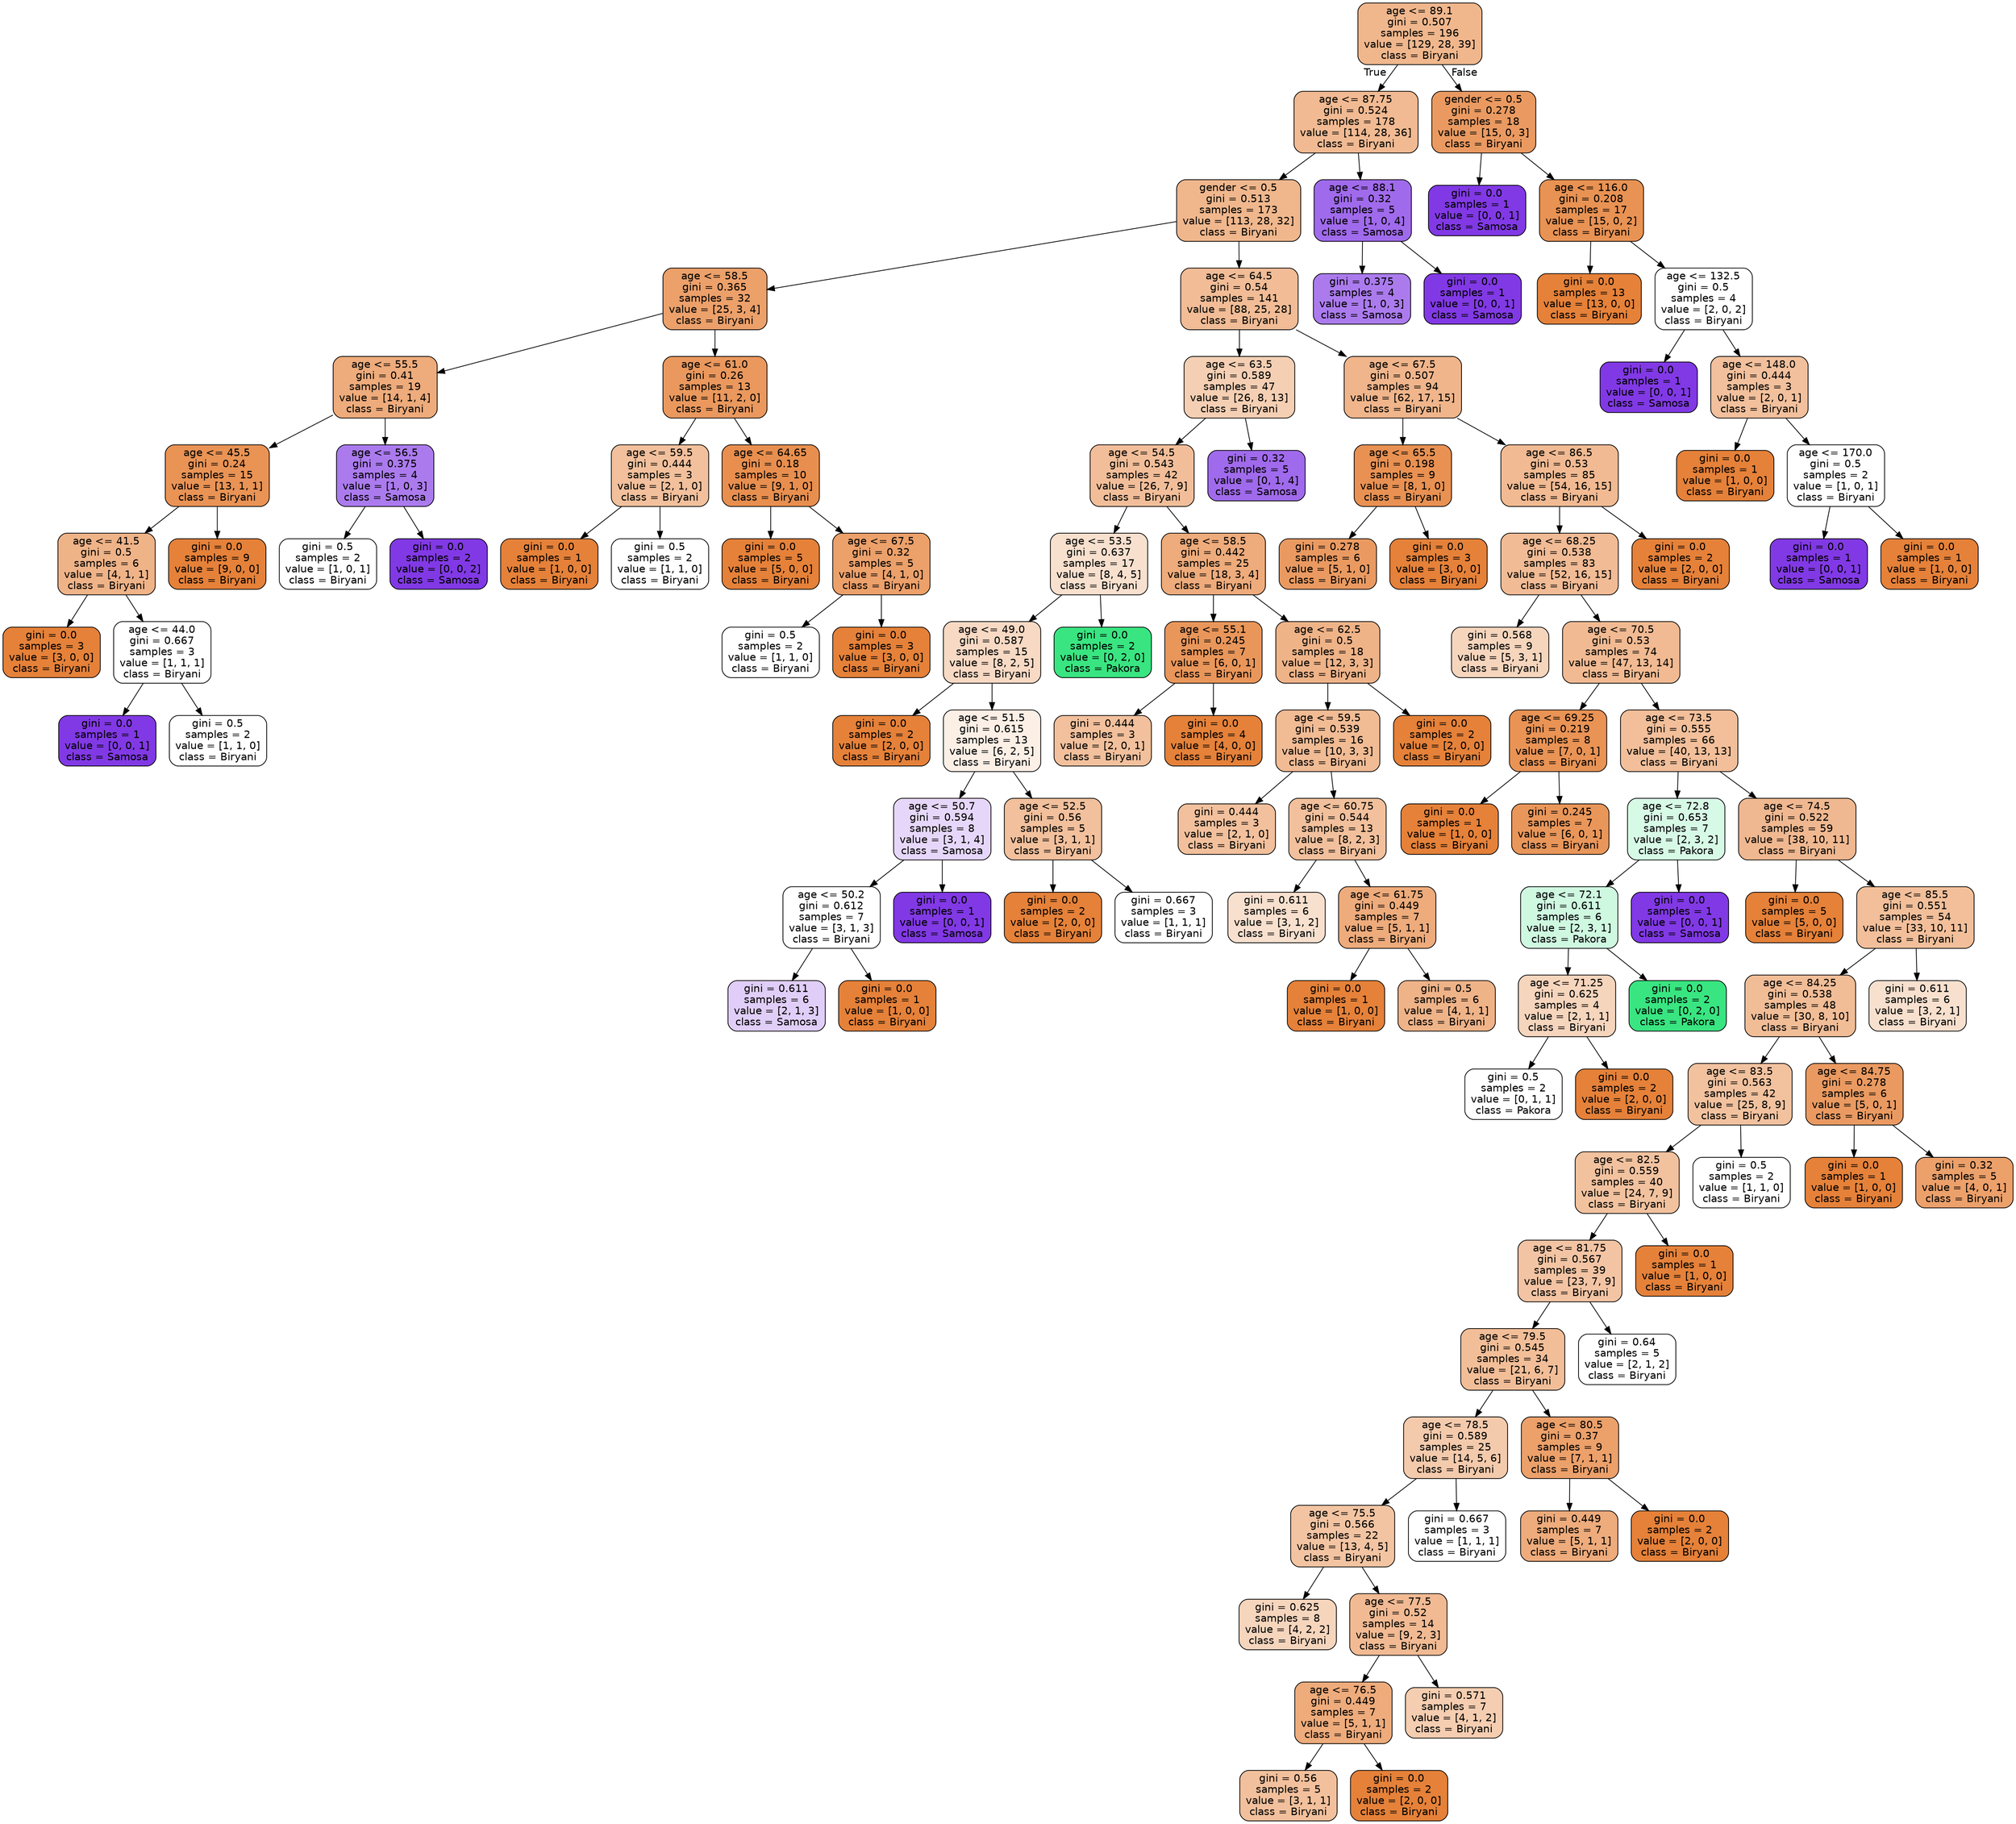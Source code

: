digraph Tree {
node [shape=box, style="filled, rounded", color="black", fontname="helvetica"] ;
edge [fontname="helvetica"] ;
0 [label="age <= 89.1\ngini = 0.507\nsamples = 196\nvalue = [129, 28, 39]\nclass = Biryani", fillcolor="#f0b78d"] ;
1 [label="age <= 87.75\ngini = 0.524\nsamples = 178\nvalue = [114, 28, 36]\nclass = Biryani", fillcolor="#f1ba92"] ;
0 -> 1 [labeldistance=2.5, labelangle=45, headlabel="True"] ;
2 [label="gender <= 0.5\ngini = 0.513\nsamples = 173\nvalue = [113, 28, 32]\nclass = Biryani", fillcolor="#f0b78d"] ;
1 -> 2 ;
3 [label="age <= 58.5\ngini = 0.365\nsamples = 32\nvalue = [25, 3, 4]\nclass = Biryani", fillcolor="#eca06a"] ;
2 -> 3 ;
4 [label="age <= 55.5\ngini = 0.41\nsamples = 19\nvalue = [14, 1, 4]\nclass = Biryani", fillcolor="#eeab7b"] ;
3 -> 4 ;
5 [label="age <= 45.5\ngini = 0.24\nsamples = 15\nvalue = [13, 1, 1]\nclass = Biryani", fillcolor="#e99355"] ;
4 -> 5 ;
6 [label="age <= 41.5\ngini = 0.5\nsamples = 6\nvalue = [4, 1, 1]\nclass = Biryani", fillcolor="#efb388"] ;
5 -> 6 ;
7 [label="gini = 0.0\nsamples = 3\nvalue = [3, 0, 0]\nclass = Biryani", fillcolor="#e58139"] ;
6 -> 7 ;
8 [label="age <= 44.0\ngini = 0.667\nsamples = 3\nvalue = [1, 1, 1]\nclass = Biryani", fillcolor="#ffffff"] ;
6 -> 8 ;
9 [label="gini = 0.0\nsamples = 1\nvalue = [0, 0, 1]\nclass = Samosa", fillcolor="#8139e5"] ;
8 -> 9 ;
10 [label="gini = 0.5\nsamples = 2\nvalue = [1, 1, 0]\nclass = Biryani", fillcolor="#ffffff"] ;
8 -> 10 ;
11 [label="gini = 0.0\nsamples = 9\nvalue = [9, 0, 0]\nclass = Biryani", fillcolor="#e58139"] ;
5 -> 11 ;
12 [label="age <= 56.5\ngini = 0.375\nsamples = 4\nvalue = [1, 0, 3]\nclass = Samosa", fillcolor="#ab7bee"] ;
4 -> 12 ;
13 [label="gini = 0.5\nsamples = 2\nvalue = [1, 0, 1]\nclass = Biryani", fillcolor="#ffffff"] ;
12 -> 13 ;
14 [label="gini = 0.0\nsamples = 2\nvalue = [0, 0, 2]\nclass = Samosa", fillcolor="#8139e5"] ;
12 -> 14 ;
15 [label="age <= 61.0\ngini = 0.26\nsamples = 13\nvalue = [11, 2, 0]\nclass = Biryani", fillcolor="#ea985d"] ;
3 -> 15 ;
16 [label="age <= 59.5\ngini = 0.444\nsamples = 3\nvalue = [2, 1, 0]\nclass = Biryani", fillcolor="#f2c09c"] ;
15 -> 16 ;
17 [label="gini = 0.0\nsamples = 1\nvalue = [1, 0, 0]\nclass = Biryani", fillcolor="#e58139"] ;
16 -> 17 ;
18 [label="gini = 0.5\nsamples = 2\nvalue = [1, 1, 0]\nclass = Biryani", fillcolor="#ffffff"] ;
16 -> 18 ;
19 [label="age <= 64.65\ngini = 0.18\nsamples = 10\nvalue = [9, 1, 0]\nclass = Biryani", fillcolor="#e88f4f"] ;
15 -> 19 ;
20 [label="gini = 0.0\nsamples = 5\nvalue = [5, 0, 0]\nclass = Biryani", fillcolor="#e58139"] ;
19 -> 20 ;
21 [label="age <= 67.5\ngini = 0.32\nsamples = 5\nvalue = [4, 1, 0]\nclass = Biryani", fillcolor="#eca06a"] ;
19 -> 21 ;
22 [label="gini = 0.5\nsamples = 2\nvalue = [1, 1, 0]\nclass = Biryani", fillcolor="#ffffff"] ;
21 -> 22 ;
23 [label="gini = 0.0\nsamples = 3\nvalue = [3, 0, 0]\nclass = Biryani", fillcolor="#e58139"] ;
21 -> 23 ;
24 [label="age <= 64.5\ngini = 0.54\nsamples = 141\nvalue = [88, 25, 28]\nclass = Biryani", fillcolor="#f1bc96"] ;
2 -> 24 ;
25 [label="age <= 63.5\ngini = 0.589\nsamples = 47\nvalue = [26, 8, 13]\nclass = Biryani", fillcolor="#f5cfb3"] ;
24 -> 25 ;
26 [label="age <= 54.5\ngini = 0.543\nsamples = 42\nvalue = [26, 7, 9]\nclass = Biryani", fillcolor="#f2be99"] ;
25 -> 26 ;
27 [label="age <= 53.5\ngini = 0.637\nsamples = 17\nvalue = [8, 4, 5]\nclass = Biryani", fillcolor="#f8e0ce"] ;
26 -> 27 ;
28 [label="age <= 49.0\ngini = 0.587\nsamples = 15\nvalue = [8, 2, 5]\nclass = Biryani", fillcolor="#f7d9c4"] ;
27 -> 28 ;
29 [label="gini = 0.0\nsamples = 2\nvalue = [2, 0, 0]\nclass = Biryani", fillcolor="#e58139"] ;
28 -> 29 ;
30 [label="age <= 51.5\ngini = 0.615\nsamples = 13\nvalue = [6, 2, 5]\nclass = Biryani", fillcolor="#fcefe6"] ;
28 -> 30 ;
31 [label="age <= 50.7\ngini = 0.594\nsamples = 8\nvalue = [3, 1, 4]\nclass = Samosa", fillcolor="#e6d7fa"] ;
30 -> 31 ;
32 [label="age <= 50.2\ngini = 0.612\nsamples = 7\nvalue = [3, 1, 3]\nclass = Biryani", fillcolor="#ffffff"] ;
31 -> 32 ;
33 [label="gini = 0.611\nsamples = 6\nvalue = [2, 1, 3]\nclass = Samosa", fillcolor="#e0cef8"] ;
32 -> 33 ;
34 [label="gini = 0.0\nsamples = 1\nvalue = [1, 0, 0]\nclass = Biryani", fillcolor="#e58139"] ;
32 -> 34 ;
35 [label="gini = 0.0\nsamples = 1\nvalue = [0, 0, 1]\nclass = Samosa", fillcolor="#8139e5"] ;
31 -> 35 ;
36 [label="age <= 52.5\ngini = 0.56\nsamples = 5\nvalue = [3, 1, 1]\nclass = Biryani", fillcolor="#f2c09c"] ;
30 -> 36 ;
37 [label="gini = 0.0\nsamples = 2\nvalue = [2, 0, 0]\nclass = Biryani", fillcolor="#e58139"] ;
36 -> 37 ;
38 [label="gini = 0.667\nsamples = 3\nvalue = [1, 1, 1]\nclass = Biryani", fillcolor="#ffffff"] ;
36 -> 38 ;
39 [label="gini = 0.0\nsamples = 2\nvalue = [0, 2, 0]\nclass = Pakora", fillcolor="#39e581"] ;
27 -> 39 ;
40 [label="age <= 58.5\ngini = 0.442\nsamples = 25\nvalue = [18, 3, 4]\nclass = Biryani", fillcolor="#eeab7b"] ;
26 -> 40 ;
41 [label="age <= 55.1\ngini = 0.245\nsamples = 7\nvalue = [6, 0, 1]\nclass = Biryani", fillcolor="#e9965a"] ;
40 -> 41 ;
42 [label="gini = 0.444\nsamples = 3\nvalue = [2, 0, 1]\nclass = Biryani", fillcolor="#f2c09c"] ;
41 -> 42 ;
43 [label="gini = 0.0\nsamples = 4\nvalue = [4, 0, 0]\nclass = Biryani", fillcolor="#e58139"] ;
41 -> 43 ;
44 [label="age <= 62.5\ngini = 0.5\nsamples = 18\nvalue = [12, 3, 3]\nclass = Biryani", fillcolor="#efb388"] ;
40 -> 44 ;
45 [label="age <= 59.5\ngini = 0.539\nsamples = 16\nvalue = [10, 3, 3]\nclass = Biryani", fillcolor="#f1bb94"] ;
44 -> 45 ;
46 [label="gini = 0.444\nsamples = 3\nvalue = [2, 1, 0]\nclass = Biryani", fillcolor="#f2c09c"] ;
45 -> 46 ;
47 [label="age <= 60.75\ngini = 0.544\nsamples = 13\nvalue = [8, 2, 3]\nclass = Biryani", fillcolor="#f2c09c"] ;
45 -> 47 ;
48 [label="gini = 0.611\nsamples = 6\nvalue = [3, 1, 2]\nclass = Biryani", fillcolor="#f8e0ce"] ;
47 -> 48 ;
49 [label="age <= 61.75\ngini = 0.449\nsamples = 7\nvalue = [5, 1, 1]\nclass = Biryani", fillcolor="#eeab7b"] ;
47 -> 49 ;
50 [label="gini = 0.0\nsamples = 1\nvalue = [1, 0, 0]\nclass = Biryani", fillcolor="#e58139"] ;
49 -> 50 ;
51 [label="gini = 0.5\nsamples = 6\nvalue = [4, 1, 1]\nclass = Biryani", fillcolor="#efb388"] ;
49 -> 51 ;
52 [label="gini = 0.0\nsamples = 2\nvalue = [2, 0, 0]\nclass = Biryani", fillcolor="#e58139"] ;
44 -> 52 ;
53 [label="gini = 0.32\nsamples = 5\nvalue = [0, 1, 4]\nclass = Samosa", fillcolor="#a06aec"] ;
25 -> 53 ;
54 [label="age <= 67.5\ngini = 0.507\nsamples = 94\nvalue = [62, 17, 15]\nclass = Biryani", fillcolor="#f0b58b"] ;
24 -> 54 ;
55 [label="age <= 65.5\ngini = 0.198\nsamples = 9\nvalue = [8, 1, 0]\nclass = Biryani", fillcolor="#e89152"] ;
54 -> 55 ;
56 [label="gini = 0.278\nsamples = 6\nvalue = [5, 1, 0]\nclass = Biryani", fillcolor="#ea9a61"] ;
55 -> 56 ;
57 [label="gini = 0.0\nsamples = 3\nvalue = [3, 0, 0]\nclass = Biryani", fillcolor="#e58139"] ;
55 -> 57 ;
58 [label="age <= 86.5\ngini = 0.53\nsamples = 85\nvalue = [54, 16, 15]\nclass = Biryani", fillcolor="#f1ba92"] ;
54 -> 58 ;
59 [label="age <= 68.25\ngini = 0.538\nsamples = 83\nvalue = [52, 16, 15]\nclass = Biryani", fillcolor="#f1bb95"] ;
58 -> 59 ;
60 [label="gini = 0.568\nsamples = 9\nvalue = [5, 3, 1]\nclass = Biryani", fillcolor="#f6d5bd"] ;
59 -> 60 ;
61 [label="age <= 70.5\ngini = 0.53\nsamples = 74\nvalue = [47, 13, 14]\nclass = Biryani", fillcolor="#f1ba92"] ;
59 -> 61 ;
62 [label="age <= 69.25\ngini = 0.219\nsamples = 8\nvalue = [7, 0, 1]\nclass = Biryani", fillcolor="#e99355"] ;
61 -> 62 ;
63 [label="gini = 0.0\nsamples = 1\nvalue = [1, 0, 0]\nclass = Biryani", fillcolor="#e58139"] ;
62 -> 63 ;
64 [label="gini = 0.245\nsamples = 7\nvalue = [6, 0, 1]\nclass = Biryani", fillcolor="#e9965a"] ;
62 -> 64 ;
65 [label="age <= 73.5\ngini = 0.555\nsamples = 66\nvalue = [40, 13, 13]\nclass = Biryani", fillcolor="#f2bf9a"] ;
61 -> 65 ;
66 [label="age <= 72.8\ngini = 0.653\nsamples = 7\nvalue = [2, 3, 2]\nclass = Pakora", fillcolor="#d7fae6"] ;
65 -> 66 ;
67 [label="age <= 72.1\ngini = 0.611\nsamples = 6\nvalue = [2, 3, 1]\nclass = Pakora", fillcolor="#cef8e0"] ;
66 -> 67 ;
68 [label="age <= 71.25\ngini = 0.625\nsamples = 4\nvalue = [2, 1, 1]\nclass = Biryani", fillcolor="#f6d5bd"] ;
67 -> 68 ;
69 [label="gini = 0.5\nsamples = 2\nvalue = [0, 1, 1]\nclass = Pakora", fillcolor="#ffffff"] ;
68 -> 69 ;
70 [label="gini = 0.0\nsamples = 2\nvalue = [2, 0, 0]\nclass = Biryani", fillcolor="#e58139"] ;
68 -> 70 ;
71 [label="gini = 0.0\nsamples = 2\nvalue = [0, 2, 0]\nclass = Pakora", fillcolor="#39e581"] ;
67 -> 71 ;
72 [label="gini = 0.0\nsamples = 1\nvalue = [0, 0, 1]\nclass = Samosa", fillcolor="#8139e5"] ;
66 -> 72 ;
73 [label="age <= 74.5\ngini = 0.522\nsamples = 59\nvalue = [38, 10, 11]\nclass = Biryani", fillcolor="#f0b890"] ;
65 -> 73 ;
74 [label="gini = 0.0\nsamples = 5\nvalue = [5, 0, 0]\nclass = Biryani", fillcolor="#e58139"] ;
73 -> 74 ;
75 [label="age <= 85.5\ngini = 0.551\nsamples = 54\nvalue = [33, 10, 11]\nclass = Biryani", fillcolor="#f2bf9a"] ;
73 -> 75 ;
76 [label="age <= 84.25\ngini = 0.538\nsamples = 48\nvalue = [30, 8, 10]\nclass = Biryani", fillcolor="#f1bd97"] ;
75 -> 76 ;
77 [label="age <= 83.5\ngini = 0.563\nsamples = 42\nvalue = [25, 8, 9]\nclass = Biryani", fillcolor="#f2c29f"] ;
76 -> 77 ;
78 [label="age <= 82.5\ngini = 0.559\nsamples = 40\nvalue = [24, 7, 9]\nclass = Biryani", fillcolor="#f2c29f"] ;
77 -> 78 ;
79 [label="age <= 81.75\ngini = 0.567\nsamples = 39\nvalue = [23, 7, 9]\nclass = Biryani", fillcolor="#f3c4a3"] ;
78 -> 79 ;
80 [label="age <= 79.5\ngini = 0.545\nsamples = 34\nvalue = [21, 6, 7]\nclass = Biryani", fillcolor="#f2be98"] ;
79 -> 80 ;
81 [label="age <= 78.5\ngini = 0.589\nsamples = 25\nvalue = [14, 5, 6]\nclass = Biryani", fillcolor="#f4caac"] ;
80 -> 81 ;
82 [label="age <= 75.5\ngini = 0.566\nsamples = 22\nvalue = [13, 4, 5]\nclass = Biryani", fillcolor="#f3c4a2"] ;
81 -> 82 ;
83 [label="gini = 0.625\nsamples = 8\nvalue = [4, 2, 2]\nclass = Biryani", fillcolor="#f6d5bd"] ;
82 -> 83 ;
84 [label="age <= 77.5\ngini = 0.52\nsamples = 14\nvalue = [9, 2, 3]\nclass = Biryani", fillcolor="#f1ba93"] ;
82 -> 84 ;
85 [label="age <= 76.5\ngini = 0.449\nsamples = 7\nvalue = [5, 1, 1]\nclass = Biryani", fillcolor="#eeab7b"] ;
84 -> 85 ;
86 [label="gini = 0.56\nsamples = 5\nvalue = [3, 1, 1]\nclass = Biryani", fillcolor="#f2c09c"] ;
85 -> 86 ;
87 [label="gini = 0.0\nsamples = 2\nvalue = [2, 0, 0]\nclass = Biryani", fillcolor="#e58139"] ;
85 -> 87 ;
88 [label="gini = 0.571\nsamples = 7\nvalue = [4, 1, 2]\nclass = Biryani", fillcolor="#f5cdb0"] ;
84 -> 88 ;
89 [label="gini = 0.667\nsamples = 3\nvalue = [1, 1, 1]\nclass = Biryani", fillcolor="#ffffff"] ;
81 -> 89 ;
90 [label="age <= 80.5\ngini = 0.37\nsamples = 9\nvalue = [7, 1, 1]\nclass = Biryani", fillcolor="#eca06a"] ;
80 -> 90 ;
91 [label="gini = 0.449\nsamples = 7\nvalue = [5, 1, 1]\nclass = Biryani", fillcolor="#eeab7b"] ;
90 -> 91 ;
92 [label="gini = 0.0\nsamples = 2\nvalue = [2, 0, 0]\nclass = Biryani", fillcolor="#e58139"] ;
90 -> 92 ;
93 [label="gini = 0.64\nsamples = 5\nvalue = [2, 1, 2]\nclass = Biryani", fillcolor="#ffffff"] ;
79 -> 93 ;
94 [label="gini = 0.0\nsamples = 1\nvalue = [1, 0, 0]\nclass = Biryani", fillcolor="#e58139"] ;
78 -> 94 ;
95 [label="gini = 0.5\nsamples = 2\nvalue = [1, 1, 0]\nclass = Biryani", fillcolor="#ffffff"] ;
77 -> 95 ;
96 [label="age <= 84.75\ngini = 0.278\nsamples = 6\nvalue = [5, 0, 1]\nclass = Biryani", fillcolor="#ea9a61"] ;
76 -> 96 ;
97 [label="gini = 0.0\nsamples = 1\nvalue = [1, 0, 0]\nclass = Biryani", fillcolor="#e58139"] ;
96 -> 97 ;
98 [label="gini = 0.32\nsamples = 5\nvalue = [4, 0, 1]\nclass = Biryani", fillcolor="#eca06a"] ;
96 -> 98 ;
99 [label="gini = 0.611\nsamples = 6\nvalue = [3, 2, 1]\nclass = Biryani", fillcolor="#f8e0ce"] ;
75 -> 99 ;
100 [label="gini = 0.0\nsamples = 2\nvalue = [2, 0, 0]\nclass = Biryani", fillcolor="#e58139"] ;
58 -> 100 ;
101 [label="age <= 88.1\ngini = 0.32\nsamples = 5\nvalue = [1, 0, 4]\nclass = Samosa", fillcolor="#a06aec"] ;
1 -> 101 ;
102 [label="gini = 0.375\nsamples = 4\nvalue = [1, 0, 3]\nclass = Samosa", fillcolor="#ab7bee"] ;
101 -> 102 ;
103 [label="gini = 0.0\nsamples = 1\nvalue = [0, 0, 1]\nclass = Samosa", fillcolor="#8139e5"] ;
101 -> 103 ;
104 [label="gender <= 0.5\ngini = 0.278\nsamples = 18\nvalue = [15, 0, 3]\nclass = Biryani", fillcolor="#ea9a61"] ;
0 -> 104 [labeldistance=2.5, labelangle=-45, headlabel="False"] ;
105 [label="gini = 0.0\nsamples = 1\nvalue = [0, 0, 1]\nclass = Samosa", fillcolor="#8139e5"] ;
104 -> 105 ;
106 [label="age <= 116.0\ngini = 0.208\nsamples = 17\nvalue = [15, 0, 2]\nclass = Biryani", fillcolor="#e89253"] ;
104 -> 106 ;
107 [label="gini = 0.0\nsamples = 13\nvalue = [13, 0, 0]\nclass = Biryani", fillcolor="#e58139"] ;
106 -> 107 ;
108 [label="age <= 132.5\ngini = 0.5\nsamples = 4\nvalue = [2, 0, 2]\nclass = Biryani", fillcolor="#ffffff"] ;
106 -> 108 ;
109 [label="gini = 0.0\nsamples = 1\nvalue = [0, 0, 1]\nclass = Samosa", fillcolor="#8139e5"] ;
108 -> 109 ;
110 [label="age <= 148.0\ngini = 0.444\nsamples = 3\nvalue = [2, 0, 1]\nclass = Biryani", fillcolor="#f2c09c"] ;
108 -> 110 ;
111 [label="gini = 0.0\nsamples = 1\nvalue = [1, 0, 0]\nclass = Biryani", fillcolor="#e58139"] ;
110 -> 111 ;
112 [label="age <= 170.0\ngini = 0.5\nsamples = 2\nvalue = [1, 0, 1]\nclass = Biryani", fillcolor="#ffffff"] ;
110 -> 112 ;
113 [label="gini = 0.0\nsamples = 1\nvalue = [0, 0, 1]\nclass = Samosa", fillcolor="#8139e5"] ;
112 -> 113 ;
114 [label="gini = 0.0\nsamples = 1\nvalue = [1, 0, 0]\nclass = Biryani", fillcolor="#e58139"] ;
112 -> 114 ;
}